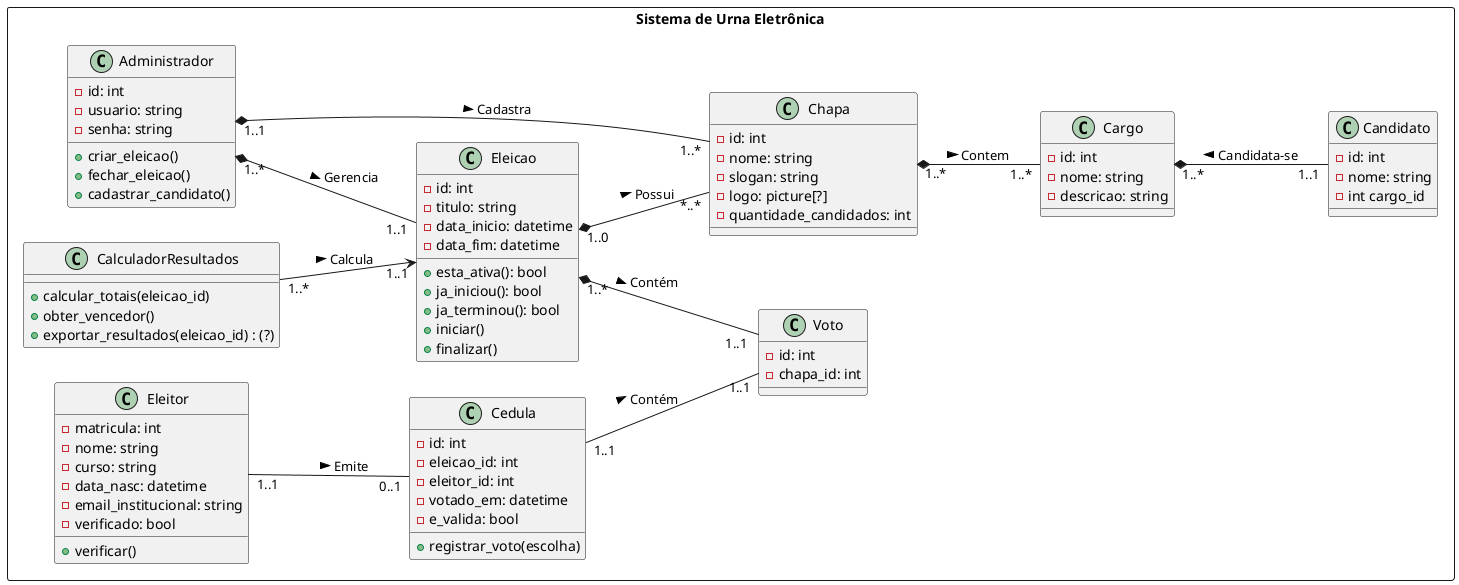 @startuml
left to right direction

rectangle "Sistema de Urna Eletrônica" {

    class Eleicao {
        -id: int
        -titulo: string
        -data_inicio: datetime
        -data_fim: datetime

        +esta_ativa(): bool
        +ja_iniciou(): bool
        +ja_terminou(): bool
        +iniciar()
        +finalizar()
    }

    class Cargo {
        -id: int
        -nome: string
        -descricao: string
    }

    class Candidato {
        -id: int
        -nome: string
        -int cargo_id
    }

    class Chapa{
        -id: int
        -nome: string
        -slogan: string
        -logo: picture[?]
        -quantidade_candidados: int
    }

    class Eleitor {
        -matricula: int
        -nome: string
        -curso: string
        -data_nasc: datetime
        -email_institucional: string
        -verificado: bool

        +verificar()
    }

    class Voto {
        -id: int
        -chapa_id: int
    }

    class Cedula {
        -id: int
        -eleicao_id: int
        -eleitor_id: int
        -votado_em: datetime
        -e_valida: bool

        +registrar_voto(escolha)
    }


    class Administrador {
        -id: int
        -usuario: string
        -senha: string

        +criar_eleicao()
        +fechar_eleicao()
        +cadastrar_candidato()
    }

    class CalculadorResultados {
        +calcular_totais(eleicao_id)
        +obter_vencedor()
        +exportar_resultados(eleicao_id) : (?)
    }

    Chapa "1..*" *-- "1..*" Cargo : > Contem
    Cargo "1..*" *-- "1..1" Candidato : Candidata-se <
    Eleicao "1..0" *-- "*..*" Chapa : > Possui
    Eleitor "1..1" -- "0..1" Cedula : > Emite
    Cedula "1..1" -- "1..1" Voto : > Contém
    Administrador "1..*" *-- "1..1" Eleicao : > Gerencia
    CalculadorResultados "1..*" --> "1..1" Eleicao : > Calcula
    Administrador "1..1" *-  "1..*" Chapa : > Cadastra
    Eleicao "1..* " *--  "1..1 " Voto: > Contém
}

@enduml